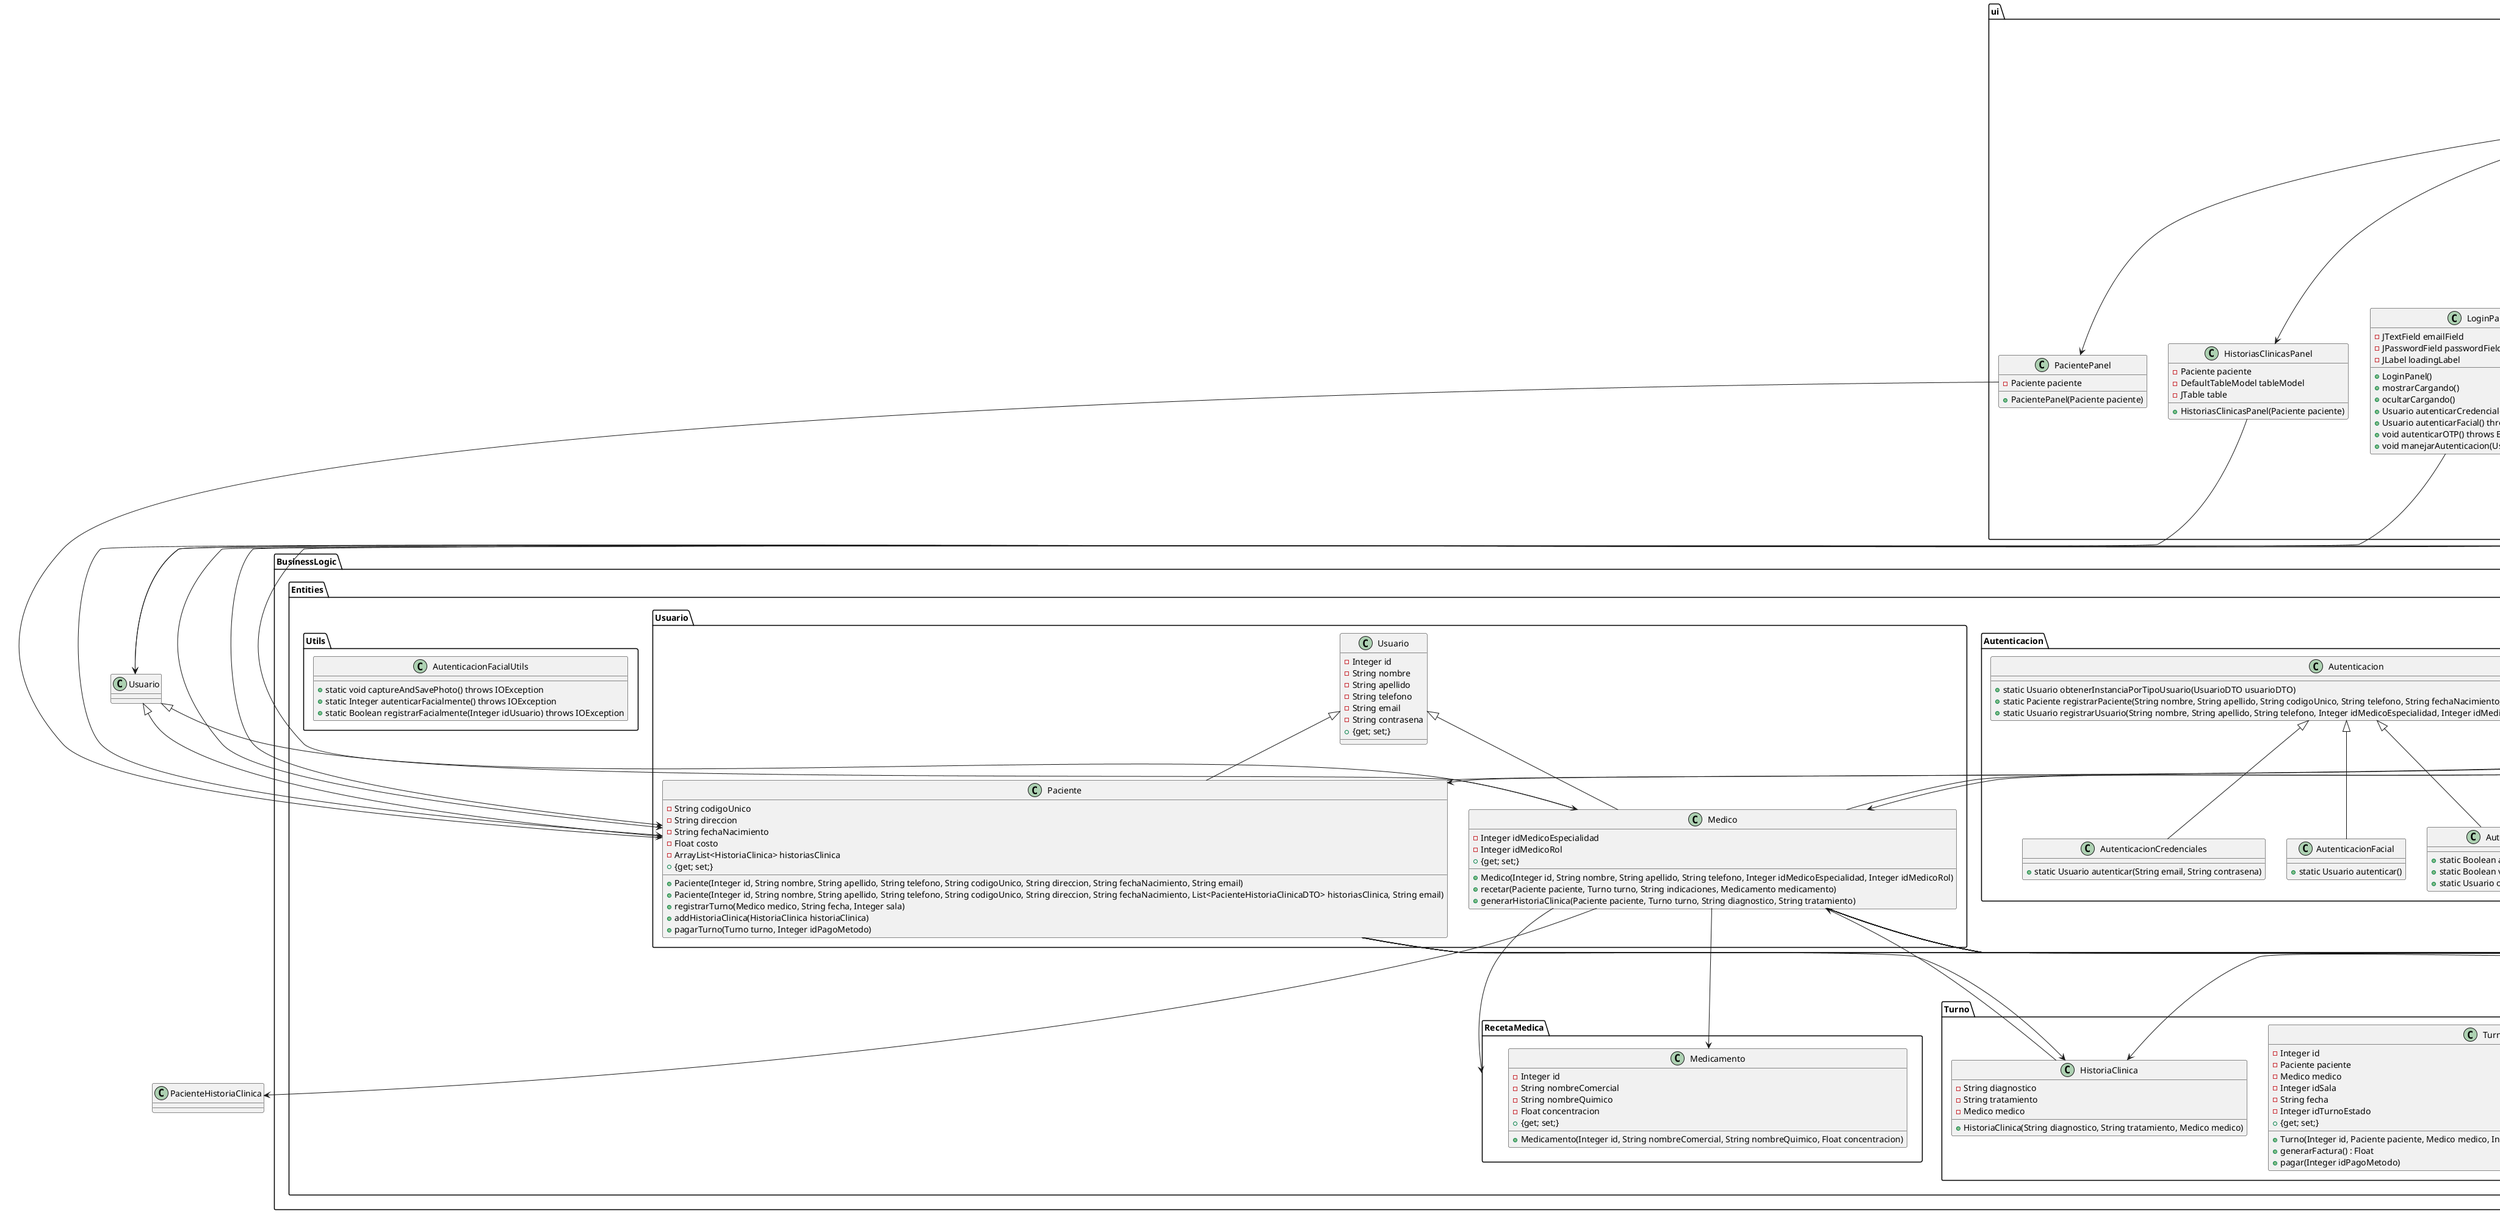 @startuml

package "BusinessLogic.Entities.Usuario" {
    class Usuario {
        - Integer id
        - String nombre
        - String apellido
        - String telefono
        - String email
        - String contrasena
        + {get; set;}
    }

    class Medico extends Usuario {
        - Integer idMedicoEspecialidad
        - Integer idMedicoRol
        + Medico(Integer id, String nombre, String apellido, String telefono, Integer idMedicoEspecialidad, Integer idMedicoRol)
        + recetar(Paciente paciente, Turno turno, String indicaciones, Medicamento medicamento)
        + generarHistoriaClinica(Paciente paciente, Turno turno, String diagnostico, String tratamiento)
        + {get; set;}
    }

    class Paciente extends Usuario {
        - String codigoUnico
        - String direccion
        - String fechaNacimiento
        - Float costo
        - ArrayList<HistoriaClinica> historiasClinica
        + Paciente(Integer id, String nombre, String apellido, String telefono, String codigoUnico, String direccion, String fechaNacimiento, String email)
        + Paciente(Integer id, String nombre, String apellido, String telefono, String codigoUnico, String direccion, String fechaNacimiento, List<PacienteHistoriaClinicaDTO> historiasClinica, String email)
        + registrarTurno(Medico medico, String fecha, Integer sala)
        + addHistoriaClinica(HistoriaClinica historiaClinica)
        + pagarTurno(Turno turno, Integer idPagoMetodo)
        + {get; set;}
    }
}

package "BusinessLogic.Entities.Turno" {
    class Turno {
        - Integer id
        - Paciente paciente
        - Medico medico
        - Integer idSala
        - String fecha
        - Integer idTurnoEstado
        + Turno(Integer id, Paciente paciente, Medico medico, Integer idSala, String fecha, Integer idTurnoEstado)
        + generarFactura() : Float
        + pagar(Integer idPagoMetodo)
        + {get; set;}
    }

    class HistoriaClinica {
        - String diagnostico
        - String tratamiento
        - Medico medico
        + HistoriaClinica(String diagnostico, String tratamiento, Medico medico)
    }
}

package "BusinessLogic.Entities.RecetaMedica" {
    class Medicamento {
        - Integer id
        - String nombreComercial
        - String nombreQuimico
        - Float concentracion
        + Medicamento(Integer id, String nombreComercial, String nombreQuimico, Float concentracion)
        + {get; set;}
    }
}

package "BusinessLogic.Entities.Autenticacion" {
    class Autenticacion {
        + static Usuario obtenerInstanciaPorTipoUsuario(UsuarioDTO usuarioDTO)
        + static Paciente registrarPaciente(String nombre, String apellido, String codigoUnico, String telefono, String fechaNacimiento, String direccion, String email, String contraseña)
        + static Usuario registrarUsuario(String nombre, String apellido, String telefono, Integer idMedicoEspecialidad, Integer idMedicoRol, String email, String contraseña)
    }

    class AutenticacionCredenciales extends Autenticacion {
        + static Usuario autenticar(String email, String contrasena)
    }

    class AutenticacionFacial extends Autenticacion {
        + static Usuario autenticar()
    }

    class AutenticacionOTP extends Autenticacion {
        + static Boolean autenticar(String email)
        + static Boolean validarOTP(String otp)
        + static Usuario obtenerUsuario()
    }
}

package "BusinessLogic.Entities.Utils" {
    class AutenticacionFacialUtils {
        + static void captureAndSavePhoto() throws IOException
        + static Integer autenticarFacialmente() throws IOException
        + static Boolean registrarFacialmente(Integer idUsuario) throws IOException
    }
}

package "DataAccess.DTO" {
    class MedicoDTO {
        - Integer idMedico
        - Integer idUsuario
        - String nombre
        - String apellido
        - String telefono
        - String estado
        - String fechaCrea
        - String fechaModifica
        + {get; set;}
    }

    class PacienteDTO {
        - Integer idPaciente
        - Integer idUsuario
        - String nombre
        - String apellido
        - String codigoUnico
        - String telefono
        - String fechaNacimiento
        - String direccion
        - String estado
        - String fechaCrea
        - String fechaModifica
        + {get; set;}
    }

    class TurnoDTO {
        - Integer idTurno
        - Integer idPaciente
        - Integer idMedico
        - Integer idSala
        - String fechaTurno
        - Integer idTurnoEstado
        - String estado
        - String fechaCrea
        - String fechaModifica
        + {get; set;}
    }

    class PacienteHistoriaClinicaDTO {
        - Integer idPacienteHistoriaClinica
        - Integer idPaciente
        - String diagnostico
        - String tratamiento
        - Integer idMedico
        - String estado
        - String fechaCrea
        - String fechaModifica
        + {get; set;}
    }

    class PagoDTO {
        - Integer idPago
        - Integer idFactura
        - Integer idPagoMetodo
        - String estado
        - String fechaCrea
        - String fechaModifica
        + {get; set;}
    }

    class FacturaDTO {
        - Integer idFactura
        - Integer idTurno
        - Float montoTotal
        - String estadoPago
        - String estado
        - String fechaCrea
        - String fechaModifica
        + {get; set;}
    }

    class PagoMetodoDTO {
        - Integer idPagoMetodo
        - String nombreMetodo
        - String estado
        - String fechaCrea
        - String fechaModifica
        + {get; set;}
    }

    class MedicoEspecialidadDTO {
        - Integer idMedicoEspecialidad
        - String nombreEspecialidad
        - String estado
        - String fechaCrea
        - String fechaModifica
        + {get; set;}
    }

    class TurnoEstadoDTO {
        - Integer idTurnoEstado
        - String nombreEstado
        - String estado
        - String fechaCrea
        - String fechaModifica
        + {get; set;}
    }

    class MedicamentoDTO {
        - Integer idMedicamento
        - String nombreComercial
        - String nombreQuimico
        - Float concentracion
        - Integer idMedicamentoTipo
        - String estado
        - String fechaCrea
        - String fechaModifica
        + {get; set;}
    }

    class MedicamentoRecetadoDTO {
        - Integer idMedicamentoRecetado
        - Integer idRecetaMedica
        - Integer idMedicamento
        - String estado
        - String fechaCrea
        - String fechaModifica
        + {get; set;}
    }

    class RecetaMedicaDTO {
        - Integer idRecetaMedica
        - Integer idTurno
        - String indicaciones
        - String estado
        - String fechaCrea
        - String fechaModifica
        + {get; set;}
    }

    class AutenticacionFacialDTO {
        - Integer idAutenticacion
        - Integer idUsuario
        - byte[] encodingFacial
        - String fechaCrea
        + {get; set;}
    }

    class AutenticacionOTPDTO {
        - Integer idAutenticacionOTP
        - Integer idUsuario
        - String otp
        - String otpExpiracion
        - String fechaCrea
        + {get; set;}
    }
}

package "DataAccess.DAO" {
    class MedicoDAO {
        + readAllByEspecialidadId(Integer idMedicoEspecialidad)
    }

    class PacienteDAO {
        + readBy(Integer id)
        + readByUsuarioId(Integer id)
    }

    class TurnoDAO {
        + readByPacienteAndMedicoId(Integer idPaciente, Integer idMedico)
    }

    class PagoDAO {
        + readAll()
    }

    class FacturaDAO {
        + readByTurnoId(Integer idTurno)
    }

    class PagoMetodoDAO {
        + readBy(Integer id)
        + readAll()
        + create(PagoMetodoDTO entity)
        + update(PagoMetodoDTO entity)
        + delete(Integer id)
        + getMaxRow()
    }

    class MedicoEspecialidadDAO {
        + getAll()
    }

    class MedicamentoDAO {
        + getAll()
    }

    class UsuarioDAO {
        + getBy(Integer id)
    }

    class RecetaMedicaDAO {
        + add(RecetaMedicaDTO recetaMedicaDTO)
    }

    class MedicamentoRecetadoDAO {
        + add(MedicamentoRecetadoDTO medicamentoRecetadoDTO)
    }

    class PacienteHistoriaClinicaDAO {
        + add(PacienteHistoriaClinicaDTO historiaClinicaDTO)
    }

    class AutenticacionFacialDAO {
        + readBy(Integer id)
        + readAll()
        + create(AutenticacionFacialDTO entity)
        + update(AutenticacionFacialDTO entity)
        + delete(Integer id)
        + getMaxRow()
    }

    class AutenticacionOTPDAO {
        + readBy(Integer id)
        + readAll()
        + create(AutenticacionOTPDTO entity)
        + update(AutenticacionOTPDTO entity)
        + delete(Integer id)
        + getMaxRow()
    }
}

package "BusinessLogic" {
    class BLFactory<T> {
        + BLFactory(Supplier<T> supplier)
        + add(T entity)
        + getAll()
        + getBy(Integer id)
    }
}

package "Framework" {
    class PoliSaludException {
        + PoliSaludException(String message, String className, String methodName)
    }
}

package "ui" {
    class RegistrarTurnoPanel {
        - Paciente paciente
        - JComboBox<String> especialidadComboBox
        - JComboBox<String> medicoComboBox
        - JDatePickerImpl datePicker
        - JButton generarTurnoButton
        - JLabel loadingLabel
        - List<MedicoEspecialidadDTO> especialidades
        - List<MedicoDTO> medicos
        - Turno turno
        - JLabel metodoPagoLabel
        - JComboBox<String> metodoPagoComboBox
        - JButton pagarButton
        - List<PagoMetodoDTO> metodosPago
        + RegistrarTurnoPanel(Paciente paciente)
        + cargarEspecialidades()
        + cargarMedicos()
        + generarTurno()
        + cargarMetodosPago()
        + pagarTurno()
        + mostrarCargando()
        + ocultarCargando()
    }

    class RegistrarPanel {
        - JComboBox<String> tipoUsuarioComboBox
        - JPanel camposPanel
        - JTextField nombreField
        - JTextField apellidoField
        - JTextField codigoUnicoField
        - JTextField telefonoField
        - JTextField fechaNacimientoField
        - JTextField direccionField
        - JTextField emailField
        - JPasswordField contraseñaField
        - JComboBox<String> especialidadComboBox
        - JComboBox<String> rolComboBox
        - JButton registrarButton
        - JLabel loadingLabel
        - List<MedicoEspecialidadDTO> especialidades
        - List<MedicoRolDTO> roles
        + RegistrarPanel()
        + actualizarCampos()
        + cargarEspecialidades()
        + cargarRoles()
        + registrarUsuario()
        + mostrarCargando()
        + ocultarCargando()
    }

    class MedicoPanel {
        - Medico medico
        - JComboBox<String> pacienteComboBox
        - JComboBox<String> turnoComboBox
        - JComboBox<String> medicamentoComboBox
        - JTextField diagnosticoField
        - JTextField tratamientoField
        - JTextField indicacionesField
        - JButton seleccionarButton
        - JButton crearHistoriaClinicaButton
        - JButton recetarButton
        - JLabel loadingLabel
        - List<PacienteDTO> pacientes
        - List<TurnoDTO> turnos
        - List<MedicamentoDTO> medicamentos
        - Paciente pacienteSeleccionado
        - Turno turnoSeleccionado
        + MedicoPanel(Medico medico)
        + cargarPacientes()
        + cargarTurnos()
        + seleccionarPacienteYTurno()
        + crearHistoriaClinica()
        + cargarMedicamentos()
    }

    class PacientePanel {
        - Paciente paciente
        + PacientePanel(Paciente paciente)
    }

    class HistoriasClinicasPanel {
        - Paciente paciente
        - DefaultTableModel tableModel
        - JTable table
        + HistoriasClinicasPanel(Paciente paciente)
    }

    class LoginPanel {
        - JTextField emailField
        - JPasswordField passwordField
        - JLabel loadingLabel
        + LoginPanel()
        + mostrarCargando()
        + ocultarCargando()
        + Usuario autenticarCredenciales() throws Exception
        + Usuario autenticarFacial() throws Exception
        + void autenticarOTP() throws Exception
        + void manejarAutenticacion(Usuario usuario)
    }

    class OTPPanel {
        - JTextField otpField
        + OTPPanel()
        + void validarCodigoOTP() throws Exception
        + void manejarAutenticacion(Usuario usuario)
    }

    class GUI {
        - static GUI instance
        - JFrame frame
        - JPanel mainPanel
        - CardLayout cardLayout
        + static GUI getInstance()
        + void showLoginScreen()
        + void showOTPPanel()
        + void showPacienteScreen(Paciente paciente)
        + void showRegitrarTurnoScreen(Paciente paciente)
        + void showHistoriasClinicasScreen(Paciente paciente)
        + void showMedicoScreen(Medico medico)
        + void showRegistrarPanel()
    }
}

Usuario <|-- Medico
Usuario <|-- Paciente
Turno --> Paciente
Turno --> Medico
Turno --> HistoriaClinica
HistoriaClinica --> Medico
Paciente --> HistoriaClinica
Medico --> Medicamento
Medico --> RecetaMedica
Medico --> PacienteHistoriaClinica
Medico --> Turno
Paciente --> Turno
Paciente --> PagoDTO
Paciente --> FacturaDTO
Paciente --> PagoMetodoDTO
Paciente --> MedicoEspecialidadDTO
Paciente --> TurnoEstadoDTO
Paciente --> MedicamentoDTO
Paciente --> MedicamentoRecetadoDTO
Paciente --> RecetaMedicaDTO
Medico --> MedicoDTO
Medico --> PacienteDTO
Medico --> TurnoDTO
Medico --> PacienteHistoriaClinicaDTO
Medico --> PagoDTO
Medico --> FacturaDTO
Medico --> PagoMetodoDTO
Medico --> MedicoEspecialidadDTO
Medico --> TurnoEstadoDTO
Medico --> MedicamentoDTO
Medico --> MedicamentoRecetadoDTO
Medico --> RecetaMedicaDTO
Medico --> MedicoDAO
Medico --> PacienteDAO
Medico --> TurnoDAO
Medico --> PagoDAO
Medico --> FacturaDAO
Medico --> PagoMetodoDAO
Medico --> MedicoEspecialidadDAO
Medico --> MedicamentoDAO
Medico --> UsuarioDAO
Medico --> RecetaMedicaDAO
Medico --> MedicamentoRecetadoDAO
Medico --> PacienteHistoriaClinicaDAO
BLFactory --> MedicoDAO
BLFactory --> PacienteDAO
BLFactory --> TurnoDAO
BLFactory --> PagoDAO
BLFactory --> FacturaDAO
BLFactory --> PagoMetodoDAO
BLFactory --> MedicoEspecialidadDAO
BLFactory --> MedicamentoDAO
BLFactory --> UsuarioDAO
BLFactory --> RecetaMedicaDAO
BLFactory --> MedicamentoRecetadoDAO
BLFactory --> PacienteHistoriaClinicaDAO
PoliSaludException --> MedicoDAO
PoliSaludException --> PacienteDAO
PoliSaludException --> TurnoDAO
PoliSaludException --> PagoDAO
PoliSaludException --> FacturaDAO
PoliSaludException --> PagoMetodoDAO
PoliSaludException --> MedicoEspecialidadDAO
PoliSaludException --> MedicamentoDAO
PoliSaludException --> UsuarioDAO
PoliSaludException --> RecetaMedicaDAO
PoliSaludException --> MedicamentoRecetadoDAO
PoliSaludException --> PacienteHistoriaClinicaDAO
RegistrarTurnoPanel --> Paciente
RegistrarTurnoPanel --> MedicoEspecialidadDTO
RegistrarTurnoPanel --> MedicoDTO
RegistrarTurnoPanel --> Turno
RegistrarTurnoPanel --> PagoMetodoDTO
RegistrarPanel --> MedicoEspecialidadDTO
RegistrarPanel --> MedicoRolDTO
MedicoPanel --> Medico
MedicoPanel --> PacienteDTO
MedicoPanel --> TurnoDTO
MedicoPanel --> MedicamentoDTO
MedicoPanel --> Paciente
MedicoPanel --> Turno
PacientePanel --> Paciente
HistoriasClinicasPanel --> Paciente
LoginPanel --> Usuario
OTPPanel --> Usuario
GUI --> LoginPanel
GUI --> OTPPanel
GUI --> PacientePanel
GUI --> RegistrarTurnoPanel
GUI --> HistoriasClinicasPanel
GUI --> MedicoPanel
GUI --> RegistrarPanel

@enduml